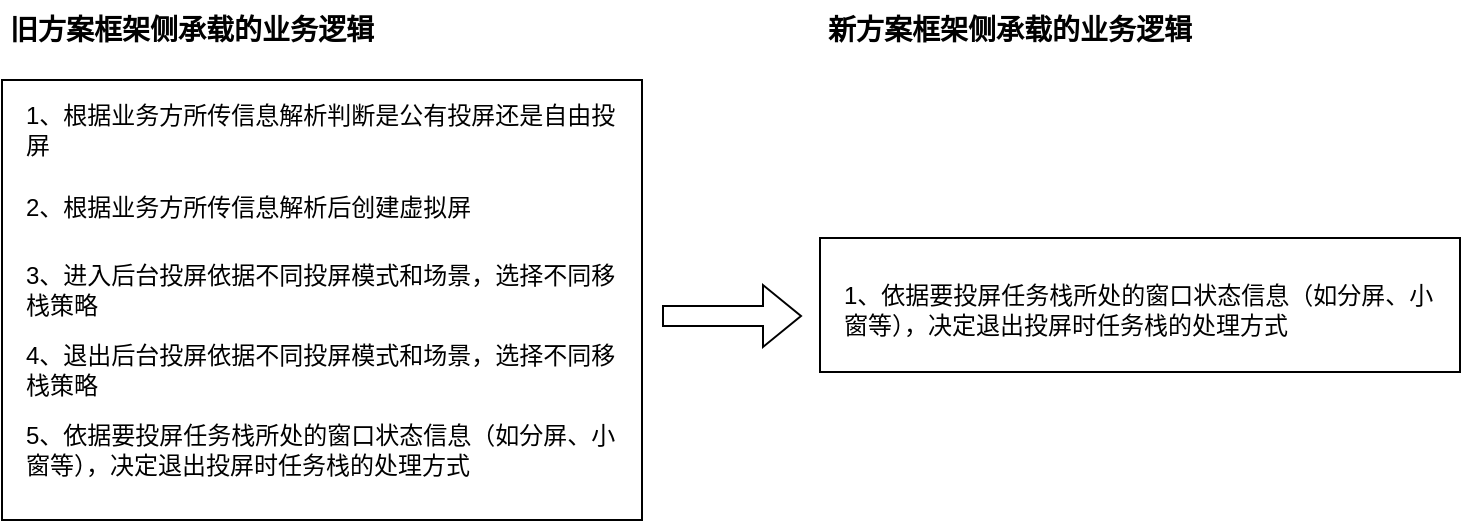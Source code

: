 <mxfile version="21.6.9" type="github">
  <diagram name="第 1 页" id="hVEV5Czx2lIB-9Fpdxu-">
    <mxGraphModel dx="989" dy="549" grid="1" gridSize="10" guides="1" tooltips="1" connect="1" arrows="1" fold="1" page="1" pageScale="1" pageWidth="827" pageHeight="1169" math="0" shadow="0">
      <root>
        <mxCell id="0" />
        <mxCell id="1" parent="0" />
        <mxCell id="KPbAlk-Ttri1jIt6WDEN-1" value="" style="rounded=0;whiteSpace=wrap;html=1;" vertex="1" parent="1">
          <mxGeometry x="60" y="100" width="320" height="220" as="geometry" />
        </mxCell>
        <mxCell id="KPbAlk-Ttri1jIt6WDEN-2" value="&lt;b&gt;&lt;font style=&quot;font-size: 14px;&quot;&gt;旧方案框架侧承载的业务逻辑&lt;/font&gt;&lt;/b&gt;" style="text;html=1;strokeColor=none;fillColor=none;align=center;verticalAlign=middle;whiteSpace=wrap;rounded=0;" vertex="1" parent="1">
          <mxGeometry x="60" y="60" width="190" height="30" as="geometry" />
        </mxCell>
        <mxCell id="KPbAlk-Ttri1jIt6WDEN-3" value="1、根据业务方所传信息解析判断是公有投屏还是自由投屏" style="text;html=1;strokeColor=none;fillColor=none;align=left;verticalAlign=middle;whiteSpace=wrap;rounded=0;" vertex="1" parent="1">
          <mxGeometry x="70" y="110" width="300" height="30" as="geometry" />
        </mxCell>
        <mxCell id="KPbAlk-Ttri1jIt6WDEN-5" value="2、根据业务方所传信息解析后创建虚拟屏" style="text;html=1;strokeColor=none;fillColor=none;align=left;verticalAlign=middle;whiteSpace=wrap;rounded=0;" vertex="1" parent="1">
          <mxGeometry x="70" y="149" width="300" height="30" as="geometry" />
        </mxCell>
        <mxCell id="KPbAlk-Ttri1jIt6WDEN-6" value="3、进入后台投屏依据不同投屏模式和场景，选择不同移栈策略" style="text;html=1;strokeColor=none;fillColor=none;align=left;verticalAlign=middle;whiteSpace=wrap;rounded=0;" vertex="1" parent="1">
          <mxGeometry x="70" y="190" width="300" height="30" as="geometry" />
        </mxCell>
        <mxCell id="KPbAlk-Ttri1jIt6WDEN-7" value="4、退出后台投屏依据不同投屏模式和场景，选择不同移栈策略" style="text;html=1;strokeColor=none;fillColor=none;align=left;verticalAlign=middle;whiteSpace=wrap;rounded=0;" vertex="1" parent="1">
          <mxGeometry x="70" y="230" width="300" height="30" as="geometry" />
        </mxCell>
        <mxCell id="KPbAlk-Ttri1jIt6WDEN-8" value="5、依据要投屏任务栈所处的窗口状态信息（如分屏、小窗等），决定退出投屏时任务栈的处理方式" style="text;html=1;strokeColor=none;fillColor=none;align=left;verticalAlign=middle;whiteSpace=wrap;rounded=0;" vertex="1" parent="1">
          <mxGeometry x="70" y="270" width="300" height="30" as="geometry" />
        </mxCell>
        <mxCell id="KPbAlk-Ttri1jIt6WDEN-9" value="" style="rounded=0;whiteSpace=wrap;html=1;" vertex="1" parent="1">
          <mxGeometry x="469" y="179" width="320" height="67" as="geometry" />
        </mxCell>
        <mxCell id="KPbAlk-Ttri1jIt6WDEN-10" value="&lt;b&gt;&lt;font style=&quot;font-size: 14px;&quot;&gt;新方案框架侧承载的业务逻辑&lt;/font&gt;&lt;/b&gt;" style="text;html=1;strokeColor=none;fillColor=none;align=center;verticalAlign=middle;whiteSpace=wrap;rounded=0;" vertex="1" parent="1">
          <mxGeometry x="469" y="60" width="190" height="30" as="geometry" />
        </mxCell>
        <mxCell id="KPbAlk-Ttri1jIt6WDEN-15" value="1、依据要投屏任务栈所处的窗口状态信息（如分屏、小窗等），决定退出投屏时任务栈的处理方式" style="text;html=1;strokeColor=none;fillColor=none;align=left;verticalAlign=middle;whiteSpace=wrap;rounded=0;" vertex="1" parent="1">
          <mxGeometry x="479" y="200" width="300" height="30" as="geometry" />
        </mxCell>
        <mxCell id="KPbAlk-Ttri1jIt6WDEN-17" value="" style="shape=flexArrow;endArrow=classic;html=1;rounded=0;" edge="1" parent="1">
          <mxGeometry width="50" height="50" relative="1" as="geometry">
            <mxPoint x="390" y="218" as="sourcePoint" />
            <mxPoint x="460" y="218" as="targetPoint" />
          </mxGeometry>
        </mxCell>
      </root>
    </mxGraphModel>
  </diagram>
</mxfile>
